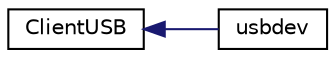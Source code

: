 digraph "圖形化之類別階層"
{
 // LATEX_PDF_SIZE
  edge [fontname="Helvetica",fontsize="10",labelfontname="Helvetica",labelfontsize="10"];
  node [fontname="Helvetica",fontsize="10",shape=record];
  rankdir="LR";
  Node0 [label="ClientUSB",height=0.2,width=0.4,color="black", fillcolor="white", style="filled",URL="$classClientUSB.html",tooltip=" "];
  Node0 -> Node1 [dir="back",color="midnightblue",fontsize="10",style="solid",fontname="Helvetica"];
  Node1 [label="usbdev",height=0.2,width=0.4,color="black", fillcolor="white", style="filled",URL="$classusbdev.html",tooltip=" "];
}
